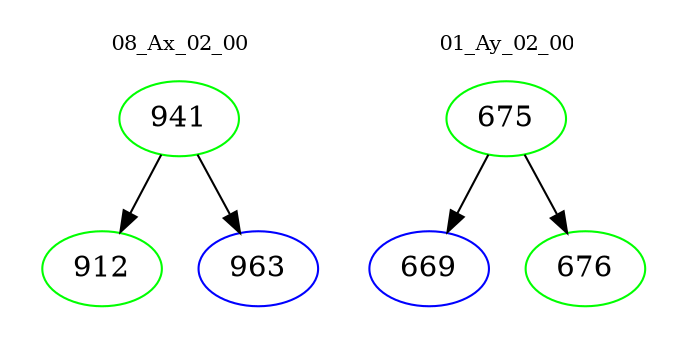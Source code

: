 digraph{
subgraph cluster_0 {
color = white
label = "08_Ax_02_00";
fontsize=10;
T0_941 [label="941", color="green"]
T0_941 -> T0_912 [color="black"]
T0_912 [label="912", color="green"]
T0_941 -> T0_963 [color="black"]
T0_963 [label="963", color="blue"]
}
subgraph cluster_1 {
color = white
label = "01_Ay_02_00";
fontsize=10;
T1_675 [label="675", color="green"]
T1_675 -> T1_669 [color="black"]
T1_669 [label="669", color="blue"]
T1_675 -> T1_676 [color="black"]
T1_676 [label="676", color="green"]
}
}

